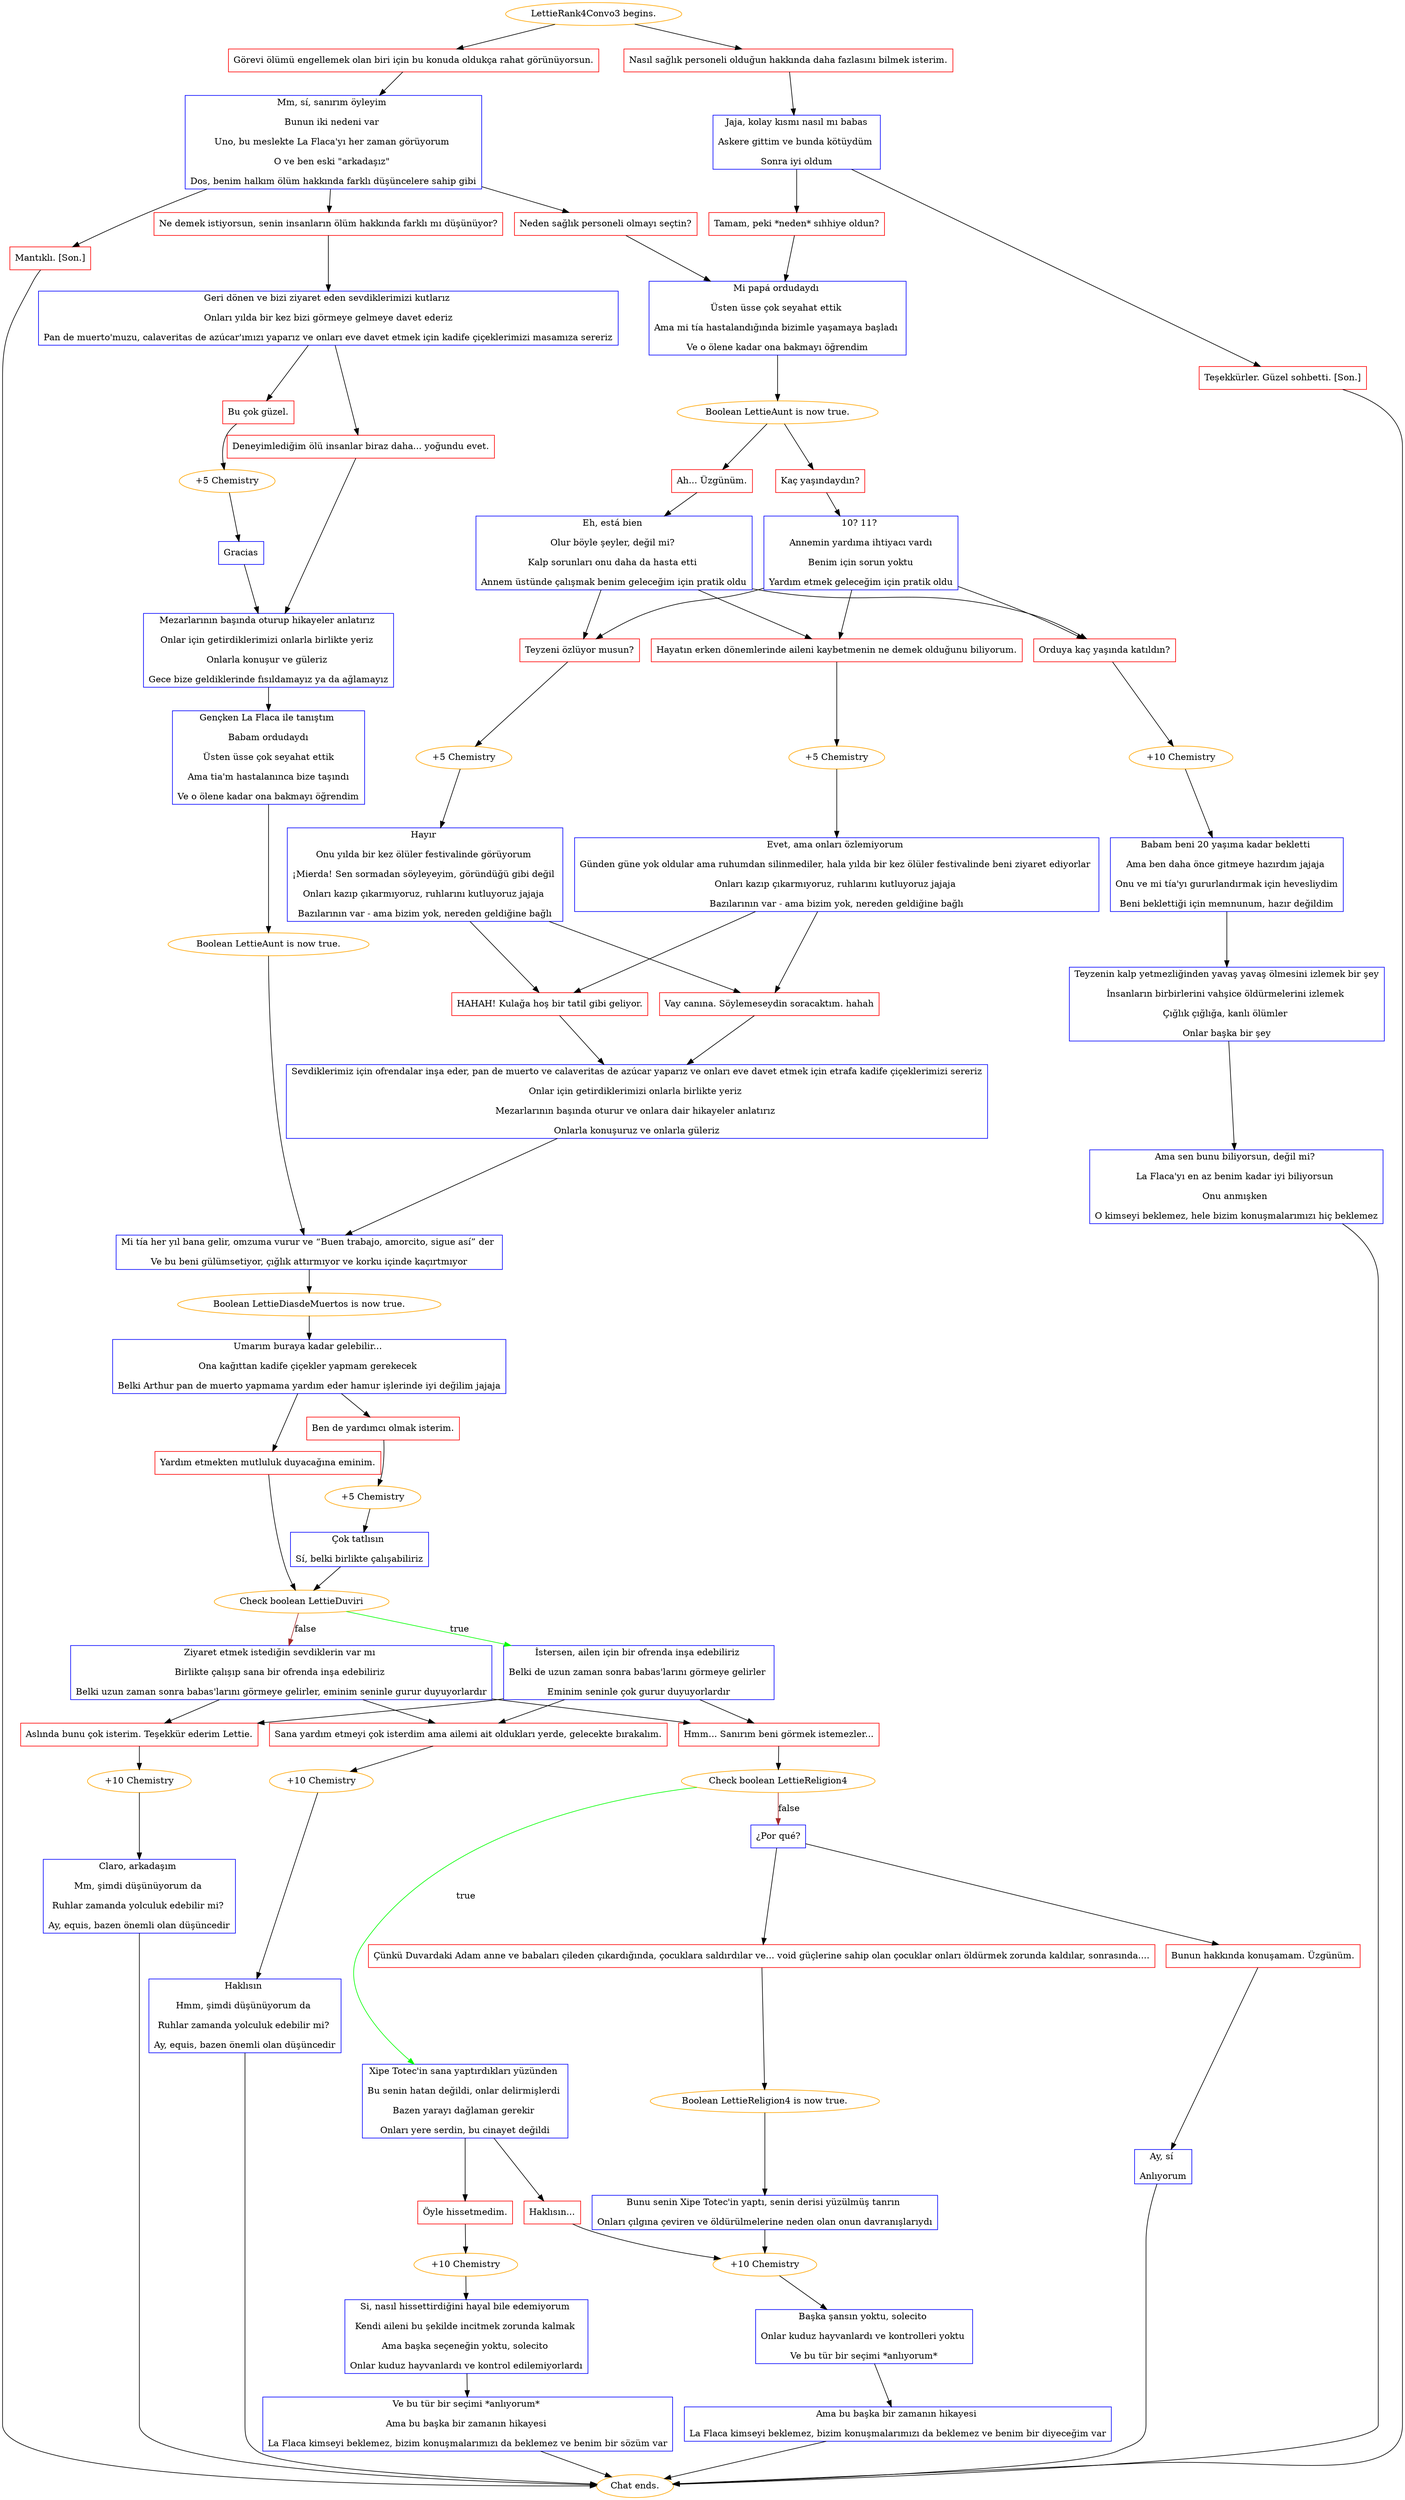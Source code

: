 digraph {
	"LettieRank4Convo3 begins." [color=orange];
		"LettieRank4Convo3 begins." -> j448491806;
		"LettieRank4Convo3 begins." -> j4051550302;
	j448491806 [label="Görevi ölümü engellemek olan biri için bu konuda oldukça rahat görünüyorsun.",shape=box,color=red];
		j448491806 -> j928571337;
	j4051550302 [label="Nasıl sağlık personeli olduğun hakkında daha fazlasını bilmek isterim.",shape=box,color=red];
		j4051550302 -> j2406741605;
	j928571337 [label="Mm, sí, sanırım öyleyim 
Bunun iki nedeni var 
Uno, bu meslekte La Flaca'yı her zaman görüyorum 
O ve ben eski \"arkadaşız\" 
Dos, benim halkım ölüm hakkında farklı düşüncelere sahip gibi",shape=box,color=blue];
		j928571337 -> j2670704075;
		j928571337 -> j891759162;
		j928571337 -> j1422113037;
	j2406741605 [label="Jaja, kolay kısmı nasıl mı babas
Askere gittim ve bunda kötüydüm 
Sonra iyi oldum",shape=box,color=blue];
		j2406741605 -> j1970205726;
		j2406741605 -> j41569816;
	j2670704075 [label="Ne demek istiyorsun, senin insanların ölüm hakkında farklı mı düşünüyor?",shape=box,color=red];
		j2670704075 -> j4683302;
	j891759162 [label="Neden sağlık personeli olmayı seçtin?",shape=box,color=red];
		j891759162 -> j3274710990;
	j1422113037 [label="Mantıklı. [Son.]",shape=box,color=red];
		j1422113037 -> "Chat ends.";
	j1970205726 [label="Tamam, peki *neden* sıhhiye oldun?",shape=box,color=red];
		j1970205726 -> j3274710990;
	j41569816 [label="Teşekkürler. Güzel sohbetti. [Son.]",shape=box,color=red];
		j41569816 -> "Chat ends.";
	j4683302 [label="Geri dönen ve bizi ziyaret eden sevdiklerimizi kutlarız 
Onları yılda bir kez bizi görmeye gelmeye davet ederiz
Pan de muerto'muzu, calaveritas de azúcar'ımızı yaparız ve onları eve davet etmek için kadife çiçeklerimizi masamıza sereriz",shape=box,color=blue];
		j4683302 -> j311464825;
		j4683302 -> j4121215284;
	j3274710990 [label="Mi papá ordudaydı 
Üsten üsse çok seyahat ettik 
Ama mi tía hastalandığında bizimle yaşamaya başladı 
Ve o ölene kadar ona bakmayı öğrendim",shape=box,color=blue];
		j3274710990 -> j2985861959;
	"Chat ends." [color=orange];
	j311464825 [label="Deneyimlediğim ölü insanlar biraz daha... yoğundu evet.",shape=box,color=red];
		j311464825 -> j4064163941;
	j4121215284 [label="Bu çok güzel.",shape=box,color=red];
		j4121215284 -> j4001047987;
	j2985861959 [label="Boolean LettieAunt is now true.",color=orange];
		j2985861959 -> j1334553684;
		j2985861959 -> j1298391831;
	j4064163941 [label="Mezarlarının başında oturup hikayeler anlatırız 
Onlar için getirdiklerimizi onlarla birlikte yeriz 
Onlarla konuşur ve güleriz 
Gece bize geldiklerinde fısıldamayız ya da ağlamayız",shape=box,color=blue];
		j4064163941 -> j343369737;
	j4001047987 [label="+5 Chemistry",color=orange];
		j4001047987 -> j469557171;
	j1334553684 [label="Ah... Üzgünüm.",shape=box,color=red];
		j1334553684 -> j3490480953;
	j1298391831 [label="Kaç yaşındaydın?",shape=box,color=red];
		j1298391831 -> j1472239731;
	j343369737 [label="Gençken La Flaca ile tanıştım 
Babam ordudaydı
Üsten üsse çok seyahat ettik
Ama tia'm hastalanınca bize taşındı
Ve o ölene kadar ona bakmayı öğrendim",shape=box,color=blue];
		j343369737 -> j4293749205;
	j469557171 [label="Gracias",shape=box,color=blue];
		j469557171 -> j4064163941;
	j3490480953 [label="Eh, está bien 
Olur böyle şeyler, değil mi? 
Kalp sorunları onu daha da hasta etti 
Annem üstünde çalışmak benim geleceğim için pratik oldu",shape=box,color=blue];
		j3490480953 -> j879455942;
		j3490480953 -> j209417142;
		j3490480953 -> j1597267910;
	j1472239731 [label="10? 11? 
Annemin yardıma ihtiyacı vardı
Benim için sorun yoktu
Yardım etmek geleceğim için pratik oldu",shape=box,color=blue];
		j1472239731 -> j879455942;
		j1472239731 -> j209417142;
		j1472239731 -> j1597267910;
	j4293749205 [label="Boolean LettieAunt is now true.",color=orange];
		j4293749205 -> j3173063153;
	j879455942 [label="Teyzeni özlüyor musun?",shape=box,color=red];
		j879455942 -> j4012032851;
	j209417142 [label="Hayatın erken dönemlerinde aileni kaybetmenin ne demek olduğunu biliyorum.",shape=box,color=red];
		j209417142 -> j51791154;
	j1597267910 [label="Orduya kaç yaşında katıldın?",shape=box,color=red];
		j1597267910 -> j2955066286;
	j3173063153 [label="Mi tía her yıl bana gelir, omzuma vurur ve “Buen trabajo, amorcito, sigue así” der 
Ve bu beni gülümsetiyor, çığlık attırmıyor ve korku içinde kaçırtmıyor",shape=box,color=blue];
		j3173063153 -> j4162646707;
	j4012032851 [label="+5 Chemistry",color=orange];
		j4012032851 -> j2286410653;
	j51791154 [label="+5 Chemistry",color=orange];
		j51791154 -> j674198945;
	j2955066286 [label="+10 Chemistry",color=orange];
		j2955066286 -> j2417291794;
	j4162646707 [label="Boolean LettieDiasdeMuertos is now true.",color=orange];
		j4162646707 -> j2859372864;
	j2286410653 [label="Hayır 
Onu yılda bir kez ölüler festivalinde görüyorum 
¡Mierda! Sen sormadan söyleyeyim, göründüğü gibi değil 
Onları kazıp çıkarmıyoruz, ruhlarını kutluyoruz jajaja 
Bazılarının var - ama bizim yok, nereden geldiğine bağlı",shape=box,color=blue];
		j2286410653 -> j1839620347;
		j2286410653 -> j3714036871;
	j674198945 [label="Evet, ama onları özlemiyorum 
Günden güne yok oldular ama ruhumdan silinmediler, hala yılda bir kez ölüler festivalinde beni ziyaret ediyorlar 
Onları kazıp çıkarmıyoruz, ruhlarını kutluyoruz jajaja 
Bazılarının var - ama bizim yok, nereden geldiğine bağlı",shape=box,color=blue];
		j674198945 -> j1839620347;
		j674198945 -> j3714036871;
	j2417291794 [label="Babam beni 20 yaşıma kadar bekletti 
Ama ben daha önce gitmeye hazırdım jajaja 
Onu ve mi tía'yı gururlandırmak için hevesliydim
Beni beklettiği için memnunum, hazır değildim",shape=box,color=blue];
		j2417291794 -> j979072199;
	j2859372864 [label="Umarım buraya kadar gelebilir... 
Ona kağıttan kadife çiçekler yapmam gerekecek 
Belki Arthur pan de muerto yapmama yardım eder hamur işlerinde iyi değilim jajaja",shape=box,color=blue];
		j2859372864 -> j1538379833;
		j2859372864 -> j3918761264;
	j1839620347 [label="Vay canına. Söylemeseydin soracaktım. hahah",shape=box,color=red];
		j1839620347 -> j976984650;
	j3714036871 [label="HAHAH! Kulağa hoş bir tatil gibi geliyor.",shape=box,color=red];
		j3714036871 -> j976984650;
	j979072199 [label="Teyzenin kalp yetmezliğinden yavaş yavaş ölmesini izlemek bir şey
İnsanların birbirlerini vahşice öldürmelerini izlemek 
Çığlık çığlığa, kanlı ölümler 
Onlar başka bir şey",shape=box,color=blue];
		j979072199 -> j3334556792;
	j1538379833 [label="Yardım etmekten mutluluk duyacağına eminim.",shape=box,color=red];
		j1538379833 -> j3018346605;
	j3918761264 [label="Ben de yardımcı olmak isterim.",shape=box,color=red];
		j3918761264 -> j467886988;
	j976984650 [label="Sevdiklerimiz için ofrendalar inşa eder, pan de muerto ve calaveritas de azúcar yaparız ve onları eve davet etmek için etrafa kadife çiçeklerimizi sereriz
Onlar için getirdiklerimizi onlarla birlikte yeriz 
Mezarlarının başında oturur ve onlara dair hikayeler anlatırız 
Onlarla konuşuruz ve onlarla güleriz",shape=box,color=blue];
		j976984650 -> j3173063153;
	j3334556792 [label="Ama sen bunu biliyorsun, değil mi? 
La Flaca'yı en az benim kadar iyi biliyorsun 
Onu anmışken 
O kimseyi beklemez, hele bizim konuşmalarımızı hiç beklemez",shape=box,color=blue];
		j3334556792 -> "Chat ends.";
	j3018346605 [label="Check boolean LettieDuviri",color=orange];
		j3018346605 -> j3400546588 [label=true,color=green];
		j3018346605 -> j683815727 [label=false,color=brown];
	j467886988 [label="+5 Chemistry",color=orange];
		j467886988 -> j3277271564;
	j3400546588 [label="İstersen, ailen için bir ofrenda inşa edebiliriz 
Belki de uzun zaman sonra babas'larını görmeye gelirler 
Eminim seninle çok gurur duyuyorlardır",shape=box,color=blue];
		j3400546588 -> j4211332444;
		j3400546588 -> j4062024469;
		j3400546588 -> j1469706562;
	j683815727 [label="Ziyaret etmek istediğin sevdiklerin var mı 
Birlikte çalışıp sana bir ofrenda inşa edebiliriz 
Belki uzun zaman sonra babas'larını görmeye gelirler, eminim seninle gurur duyuyorlardır",shape=box,color=blue];
		j683815727 -> j4211332444;
		j683815727 -> j4062024469;
		j683815727 -> j1469706562;
	j3277271564 [label="Çok tatlısın 
Sí, belki birlikte çalışabiliriz",shape=box,color=blue];
		j3277271564 -> j3018346605;
	j4211332444 [label="Aslında bunu çok isterim. Teşekkür ederim Lettie.",shape=box,color=red];
		j4211332444 -> j645951179;
	j4062024469 [label="Sana yardım etmeyi çok isterdim ama ailemi ait oldukları yerde, gelecekte bırakalım.",shape=box,color=red];
		j4062024469 -> j2667977767;
	j1469706562 [label="Hmm... Sanırım beni görmek istemezler...",shape=box,color=red];
		j1469706562 -> j4115334670;
	j645951179 [label="+10 Chemistry",color=orange];
		j645951179 -> j1791403794;
	j2667977767 [label="+10 Chemistry",color=orange];
		j2667977767 -> j1314007435;
	j4115334670 [label="Check boolean LettieReligion4",color=orange];
		j4115334670 -> j3768038720 [label=true,color=green];
		j4115334670 -> j2194251521 [label=false,color=brown];
	j1791403794 [label="Claro, arkadaşım 
Mm, şimdi düşünüyorum da 
Ruhlar zamanda yolculuk edebilir mi? 
Ay, equis, bazen önemli olan düşüncedir",shape=box,color=blue];
		j1791403794 -> "Chat ends.";
	j1314007435 [label="Haklısın 
Hmm, şimdi düşünüyorum da 
Ruhlar zamanda yolculuk edebilir mi? 
Ay, equis, bazen önemli olan düşüncedir",shape=box,color=blue];
		j1314007435 -> "Chat ends.";
	j3768038720 [label="Xipe Totec'in sana yaptırdıkları yüzünden 
Bu senin hatan değildi, onlar delirmişlerdi 
Bazen yarayı dağlaman gerekir 
Onları yere serdin, bu cinayet değildi",shape=box,color=blue];
		j3768038720 -> j2258208408;
		j3768038720 -> j1764575651;
	j2194251521 [label="¿Por qué?",shape=box,color=blue];
		j2194251521 -> j1189711300;
		j2194251521 -> j3355205417;
	j2258208408 [label="Öyle hissetmedim.",shape=box,color=red];
		j2258208408 -> j555617305;
	j1764575651 [label="Haklısın...",shape=box,color=red];
		j1764575651 -> j3876154459;
	j1189711300 [label="Çünkü Duvardaki Adam anne ve babaları çileden çıkardığında, çocuklara saldırdılar ve... void güçlerine sahip olan çocuklar onları öldürmek zorunda kaldılar, sonrasında....",shape=box,color=red];
		j1189711300 -> j271173825;
	j3355205417 [label="Bunun hakkında konuşamam. Üzgünüm.",shape=box,color=red];
		j3355205417 -> j3368855793;
	j555617305 [label="+10 Chemistry",color=orange];
		j555617305 -> j1010306919;
	j3876154459 [label="+10 Chemistry",color=orange];
		j3876154459 -> j2166625669;
	j271173825 [label="Boolean LettieReligion4 is now true.",color=orange];
		j271173825 -> j3522788380;
	j3368855793 [label="Ay, sí 
Anlıyorum",shape=box,color=blue];
		j3368855793 -> "Chat ends.";
	j1010306919 [label="Si, nasıl hissettirdiğini hayal bile edemiyorum 
Kendi aileni bu şekilde incitmek zorunda kalmak 
Ama başka seçeneğin yoktu, solecito 
Onlar kuduz hayvanlardı ve kontrol edilemiyorlardı",shape=box,color=blue];
		j1010306919 -> j4144438928;
	j2166625669 [label="Başka şansın yoktu, solecito 
Onlar kuduz hayvanlardı ve kontrolleri yoktu 
Ve bu tür bir seçimi *anlıyorum*",shape=box,color=blue];
		j2166625669 -> j2130481881;
	j3522788380 [label="Bunu senin Xipe Totec'in yaptı, senin derisi yüzülmüş tanrın 
Onları çılgına çeviren ve öldürülmelerine neden olan onun davranışlarıydı",shape=box,color=blue];
		j3522788380 -> j3876154459;
	j4144438928 [label="Ve bu tür bir seçimi *anlıyorum* 
Ama bu başka bir zamanın hikayesi 
La Flaca kimseyi beklemez, bizim konuşmalarımızı da beklemez ve benim bir sözüm var",shape=box,color=blue];
		j4144438928 -> "Chat ends.";
	j2130481881 [label="Ama bu başka bir zamanın hikayesi 
La Flaca kimseyi beklemez, bizim konuşmalarımızı da beklemez ve benim bir diyeceğim var",shape=box,color=blue];
		j2130481881 -> "Chat ends.";
}